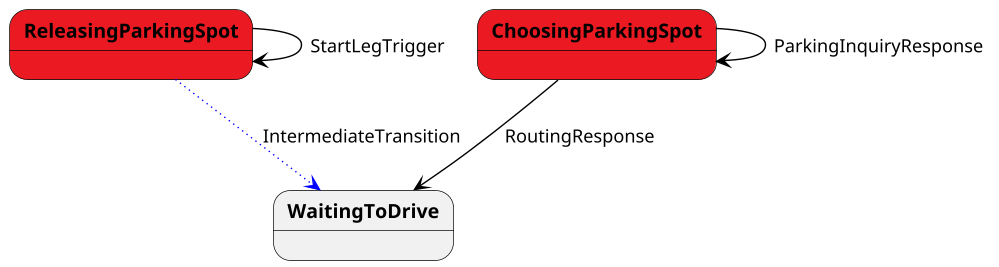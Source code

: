 @startuml

scale 1000 width
skinparam stateBorderColor #black
skinparam stateFontStyle bold
skinparam arrowColor #black

' BeamAgent: States '
state ReleasingParkingSpot #eb1921

state ChoosingParkingSpot #eb1921

'Transition State'
ReleasingParkingSpot --> ReleasingParkingSpot: StartLegTrigger
ReleasingParkingSpot -[#blue,dotted]-> WaitingToDrive: IntermediateTransition
ChoosingParkingSpot --> ChoosingParkingSpot : ParkingInquiryResponse
ChoosingParkingSpot --> WaitingToDrive : RoutingResponse


@enduml